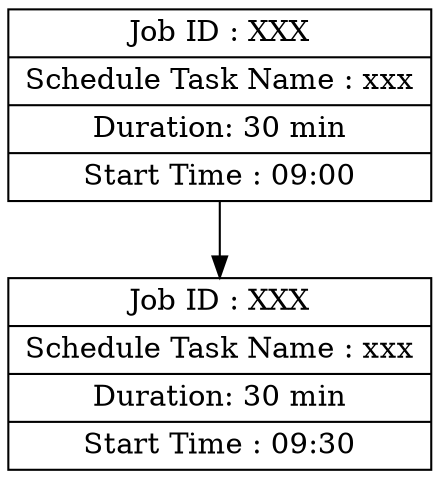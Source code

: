 digraph diagram1 {
    node[shape=record];
    a[label="{Job ID : XXX | Schedule Task Name : xxx | Duration: 30 min| Start Time : 09:00}"];
    b[label="{Job ID : XXX | Schedule Task Name : xxx | Duration: 30 min| Start Time : 09:30}"];

    a->b;
}